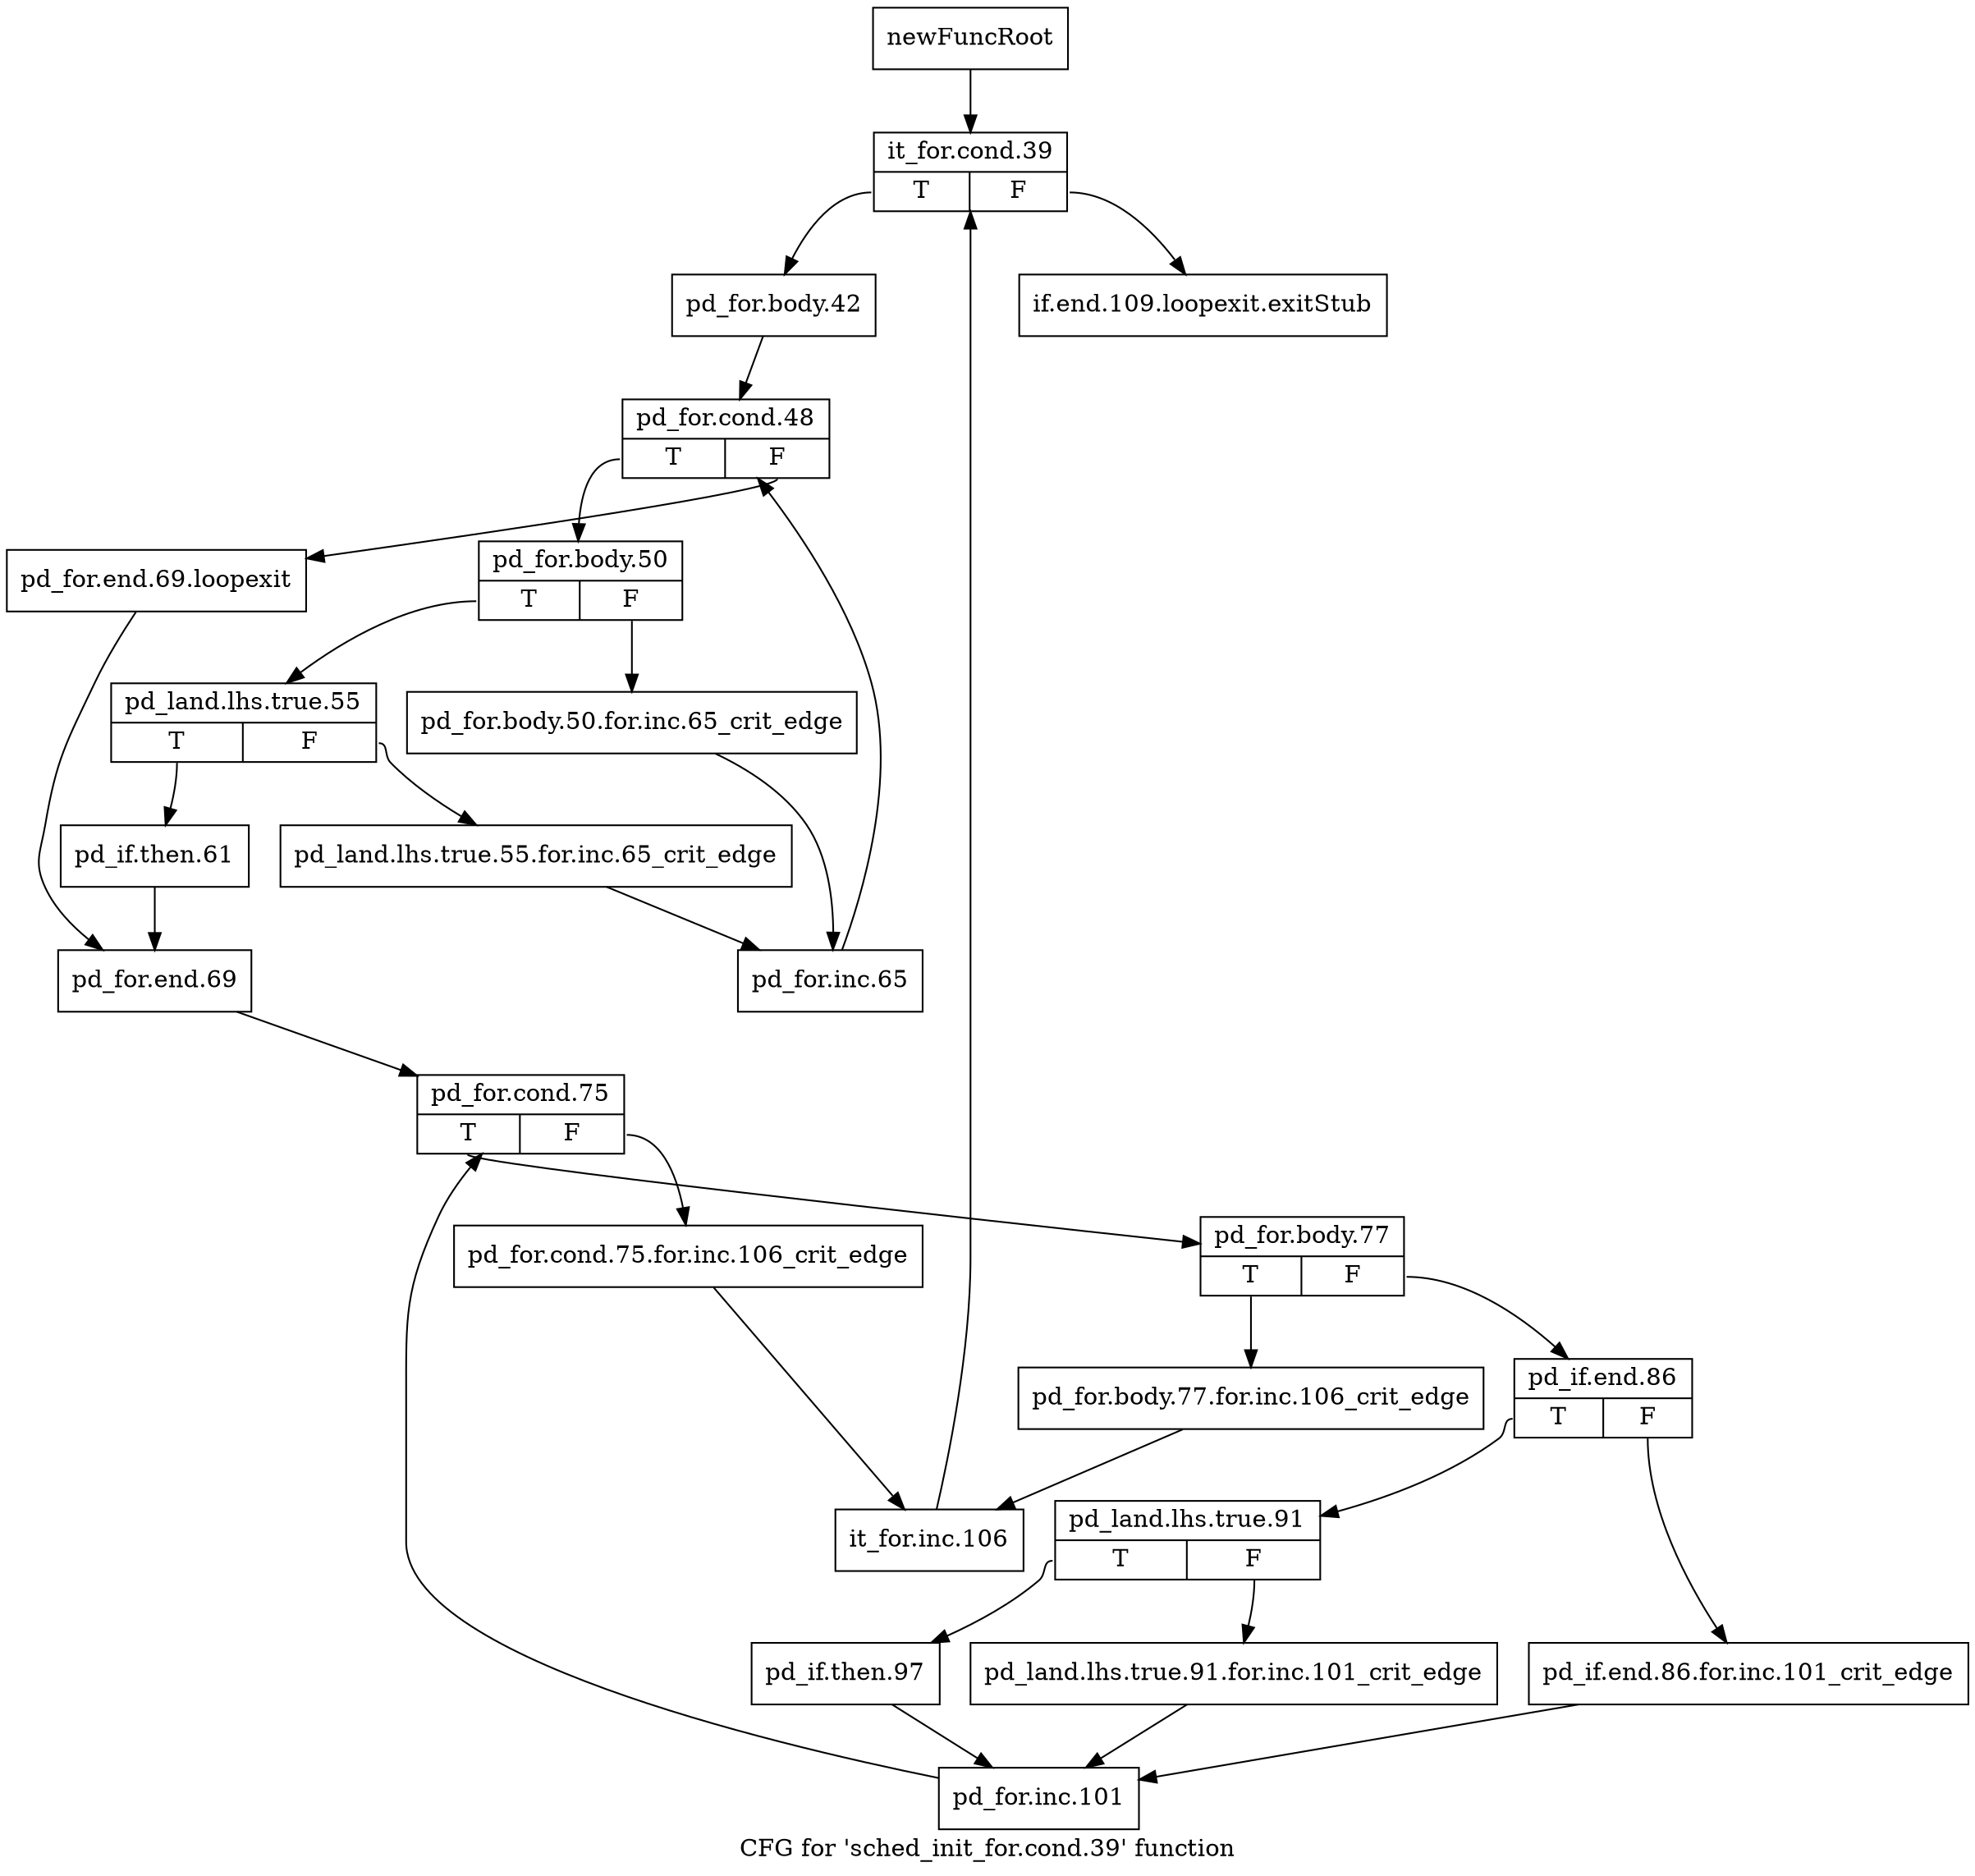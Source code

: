 digraph "CFG for 'sched_init_for.cond.39' function" {
	label="CFG for 'sched_init_for.cond.39' function";

	Node0xb2a24e0 [shape=record,label="{newFuncRoot}"];
	Node0xb2a24e0 -> Node0xb2a2580;
	Node0xb2a2530 [shape=record,label="{if.end.109.loopexit.exitStub}"];
	Node0xb2a2580 [shape=record,label="{it_for.cond.39|{<s0>T|<s1>F}}"];
	Node0xb2a2580:s0 -> Node0xb2a25d0;
	Node0xb2a2580:s1 -> Node0xb2a2530;
	Node0xb2a25d0 [shape=record,label="{pd_for.body.42}"];
	Node0xb2a25d0 -> Node0xb2a2620;
	Node0xb2a2620 [shape=record,label="{pd_for.cond.48|{<s0>T|<s1>F}}"];
	Node0xb2a2620:s0 -> Node0xb2a26c0;
	Node0xb2a2620:s1 -> Node0xb2a2670;
	Node0xb2a2670 [shape=record,label="{pd_for.end.69.loopexit}"];
	Node0xb2a2670 -> Node0xb2a28a0;
	Node0xb2a26c0 [shape=record,label="{pd_for.body.50|{<s0>T|<s1>F}}"];
	Node0xb2a26c0:s0 -> Node0xb2a2760;
	Node0xb2a26c0:s1 -> Node0xb2a2710;
	Node0xb2a2710 [shape=record,label="{pd_for.body.50.for.inc.65_crit_edge}"];
	Node0xb2a2710 -> Node0xb2a2800;
	Node0xb2a2760 [shape=record,label="{pd_land.lhs.true.55|{<s0>T|<s1>F}}"];
	Node0xb2a2760:s0 -> Node0xb2a2850;
	Node0xb2a2760:s1 -> Node0xb2a27b0;
	Node0xb2a27b0 [shape=record,label="{pd_land.lhs.true.55.for.inc.65_crit_edge}"];
	Node0xb2a27b0 -> Node0xb2a2800;
	Node0xb2a2800 [shape=record,label="{pd_for.inc.65}"];
	Node0xb2a2800 -> Node0xb2a2620;
	Node0xb2a2850 [shape=record,label="{pd_if.then.61}"];
	Node0xb2a2850 -> Node0xb2a28a0;
	Node0xb2a28a0 [shape=record,label="{pd_for.end.69}"];
	Node0xb2a28a0 -> Node0xb2a28f0;
	Node0xb2a28f0 [shape=record,label="{pd_for.cond.75|{<s0>T|<s1>F}}"];
	Node0xb2a28f0:s0 -> Node0xb2a2990;
	Node0xb2a28f0:s1 -> Node0xb2a2940;
	Node0xb2a2940 [shape=record,label="{pd_for.cond.75.for.inc.106_crit_edge}"];
	Node0xb2a2940 -> Node0xb2a2c10;
	Node0xb2a2990 [shape=record,label="{pd_for.body.77|{<s0>T|<s1>F}}"];
	Node0xb2a2990:s0 -> Node0xb2a2bc0;
	Node0xb2a2990:s1 -> Node0xb2a29e0;
	Node0xb2a29e0 [shape=record,label="{pd_if.end.86|{<s0>T|<s1>F}}"];
	Node0xb2a29e0:s0 -> Node0xb2a2a80;
	Node0xb2a29e0:s1 -> Node0xb2a2a30;
	Node0xb2a2a30 [shape=record,label="{pd_if.end.86.for.inc.101_crit_edge}"];
	Node0xb2a2a30 -> Node0xb2a2b70;
	Node0xb2a2a80 [shape=record,label="{pd_land.lhs.true.91|{<s0>T|<s1>F}}"];
	Node0xb2a2a80:s0 -> Node0xb2a2b20;
	Node0xb2a2a80:s1 -> Node0xb2a2ad0;
	Node0xb2a2ad0 [shape=record,label="{pd_land.lhs.true.91.for.inc.101_crit_edge}"];
	Node0xb2a2ad0 -> Node0xb2a2b70;
	Node0xb2a2b20 [shape=record,label="{pd_if.then.97}"];
	Node0xb2a2b20 -> Node0xb2a2b70;
	Node0xb2a2b70 [shape=record,label="{pd_for.inc.101}"];
	Node0xb2a2b70 -> Node0xb2a28f0;
	Node0xb2a2bc0 [shape=record,label="{pd_for.body.77.for.inc.106_crit_edge}"];
	Node0xb2a2bc0 -> Node0xb2a2c10;
	Node0xb2a2c10 [shape=record,label="{it_for.inc.106}"];
	Node0xb2a2c10 -> Node0xb2a2580;
}
